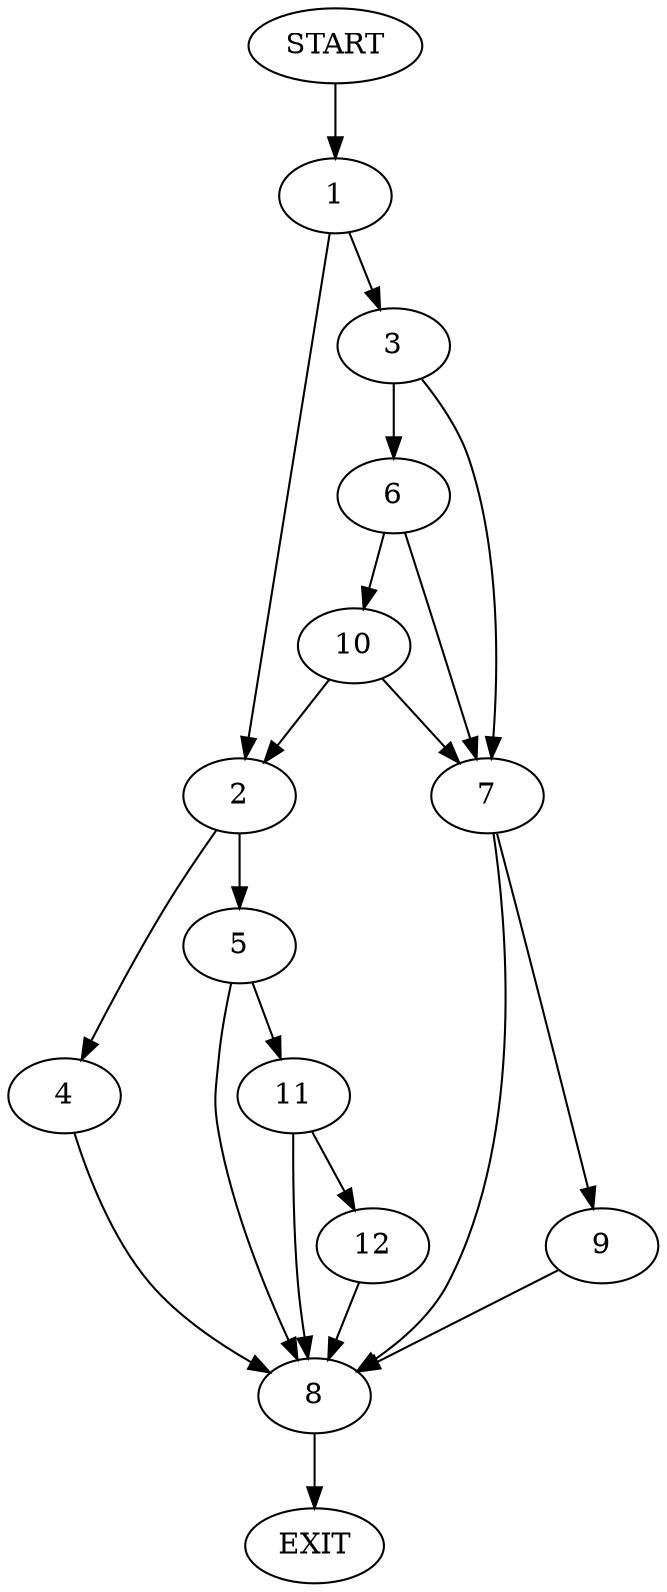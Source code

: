 digraph {
0 [label="START"]
13 [label="EXIT"]
0 -> 1
1 -> 2
1 -> 3
2 -> 4
2 -> 5
3 -> 6
3 -> 7
7 -> 8
7 -> 9
6 -> 10
6 -> 7
10 -> 2
10 -> 7
4 -> 8
5 -> 11
5 -> 8
8 -> 13
11 -> 8
11 -> 12
12 -> 8
9 -> 8
}
